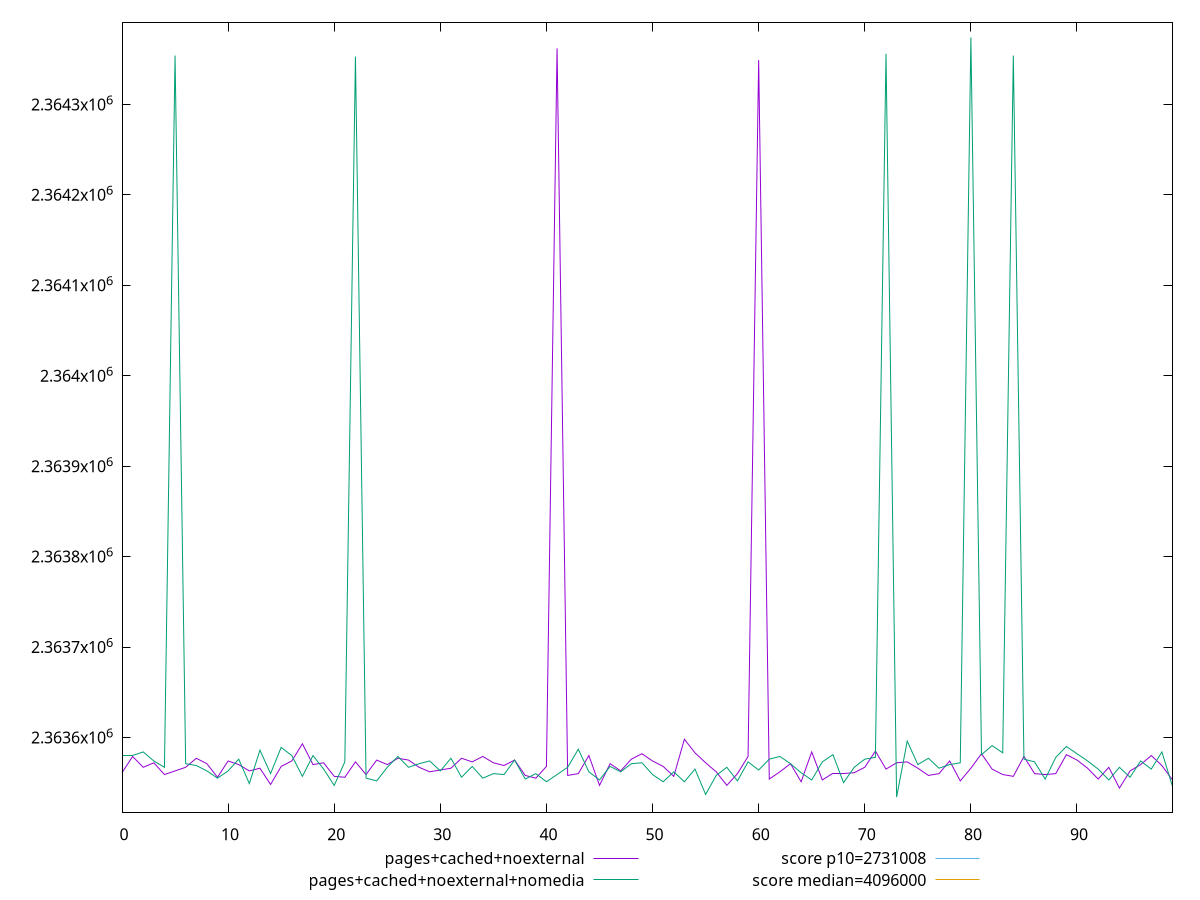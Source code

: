 reset

$pagesCachedNoexternal <<EOF
0 2363561
1 2363579
2 2363567
3 2363572
4 2363559
5 2363563
6 2363567
7 2363577
8 2363571
9 2363556
10 2363574
11 2363570
12 2363563
13 2363566
14 2363548
15 2363568
16 2363574
17 2363593
18 2363570
19 2363572
20 2363557
21 2363556
22 2363573
23 2363559
24 2363575
25 2363570
26 2363577
27 2363575
28 2363567
29 2363562
30 2363564
31 2363566
32 2363577
33 2363573
34 2363579
35 2363572
36 2363569
37 2363575
38 2363558
39 2363555
40 2363568
41 2364362
42 2363558
43 2363560
44 2363580
45 2363547
46 2363571
47 2363563
48 2363576
49 2363582
50 2363574
51 2363568
52 2363557
53 2363598
54 2363583
55 2363572
56 2363562
57 2363547
58 2363560
59 2363579
60 2364349
61 2363554
62 2363562
63 2363571
64 2363551
65 2363584
66 2363553
67 2363560
68 2363560
69 2363561
70 2363567
71 2363585
72 2363565
73 2363572
74 2363573
75 2363566
76 2363558
77 2363560
78 2363574
79 2363552
80 2363566
81 2363582
82 2363565
83 2363559
84 2363557
85 2363579
86 2363560
87 2363559
88 2363560
89 2363581
90 2363575
91 2363566
92 2363554
93 2363567
94 2363544
95 2363563
96 2363570
97 2363580
98 2363569
99 2363553
EOF

$pagesCachedNoexternalNomedia <<EOF
0 2363580
1 2363580
2 2363584
3 2363574
4 2363567
5 2364354
6 2363571
7 2363569
8 2363563
9 2363555
10 2363563
11 2363576
12 2363549
13 2363586
14 2363560
15 2363589
16 2363580
17 2363557
18 2363580
19 2363565
20 2363547
21 2363573
22 2364353
23 2363555
24 2363552
25 2363567
26 2363579
27 2363567
28 2363571
29 2363574
30 2363563
31 2363577
32 2363556
33 2363568
34 2363555
35 2363560
36 2363559
37 2363575
38 2363554
39 2363560
40 2363551
41 2363559
42 2363567
43 2363587
44 2363562
45 2363553
46 2363568
47 2363562
48 2363571
49 2363572
50 2363559
51 2363551
52 2363562
53 2363551
54 2363565
55 2363537
56 2363558
57 2363567
58 2363552
59 2363573
60 2363564
61 2363576
62 2363579
63 2363571
64 2363561
65 2363553
66 2363573
67 2363581
68 2363550
69 2363567
70 2363576
71 2363578
72 2364356
73 2363534
74 2363596
75 2363570
76 2363577
77 2363566
78 2363570
79 2363572
80 2364374
81 2363581
82 2363591
83 2363583
84 2364354
85 2363576
86 2363573
87 2363554
88 2363578
89 2363590
90 2363582
91 2363574
92 2363565
93 2363553
94 2363567
95 2363556
96 2363574
97 2363565
98 2363584
99 2363546
EOF

set key outside below
set xrange [0:99]
set yrange [2363517.2:2364390.8]
set trange [2363517.2:2364390.8]
set terminal svg size 640, 520 enhanced background rgb 'white'
set output "reprap/total-byte-weight/comparison/line/2_vs_3.svg"

plot $pagesCachedNoexternal title "pages+cached+noexternal" with line, \
     $pagesCachedNoexternalNomedia title "pages+cached+noexternal+nomedia" with line, \
     2731008 title "score p10=2731008", \
     4096000 title "score median=4096000"

reset
